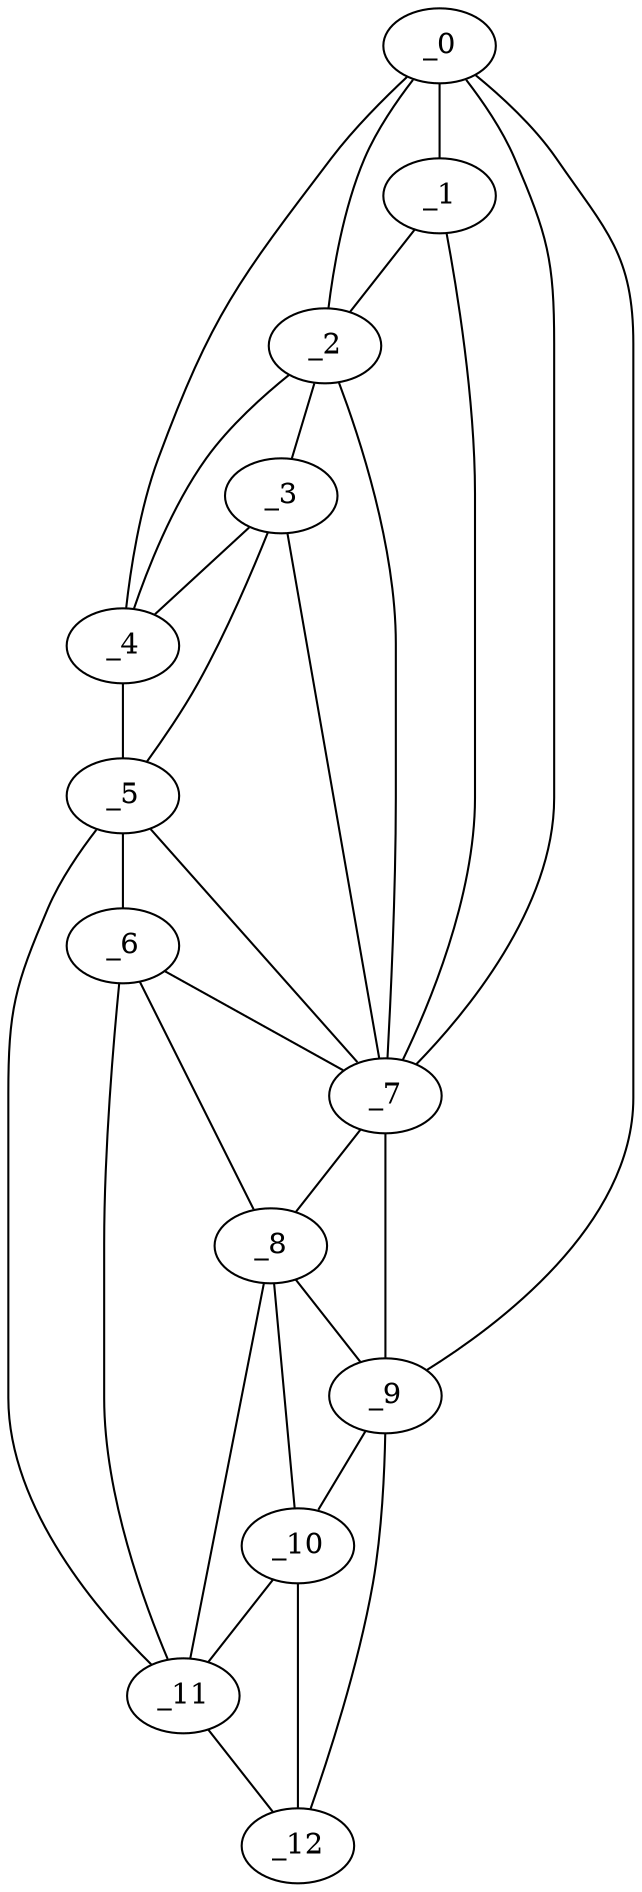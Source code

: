 graph "obj74__195.gxl" {
	_0	 [x=13,
		y=41];
	_1	 [x=17,
		y=42];
	_0 -- _1	 [valence=1];
	_2	 [x=25,
		y=45];
	_0 -- _2	 [valence=2];
	_4	 [x=35,
		y=49];
	_0 -- _4	 [valence=1];
	_7	 [x=84,
		y=30];
	_0 -- _7	 [valence=1];
	_9	 [x=100,
		y=19];
	_0 -- _9	 [valence=1];
	_1 -- _2	 [valence=2];
	_1 -- _7	 [valence=2];
	_3	 [x=28,
		y=46];
	_2 -- _3	 [valence=2];
	_2 -- _4	 [valence=1];
	_2 -- _7	 [valence=2];
	_3 -- _4	 [valence=2];
	_5	 [x=39,
		y=50];
	_3 -- _5	 [valence=2];
	_3 -- _7	 [valence=2];
	_4 -- _5	 [valence=1];
	_6	 [x=65,
		y=51];
	_5 -- _6	 [valence=2];
	_5 -- _7	 [valence=2];
	_11	 [x=110,
		y=57];
	_5 -- _11	 [valence=1];
	_6 -- _7	 [valence=2];
	_8	 [x=88,
		y=31];
	_6 -- _8	 [valence=2];
	_6 -- _11	 [valence=2];
	_7 -- _8	 [valence=2];
	_7 -- _9	 [valence=1];
	_8 -- _9	 [valence=1];
	_10	 [x=106,
		y=22];
	_8 -- _10	 [valence=2];
	_8 -- _11	 [valence=2];
	_9 -- _10	 [valence=2];
	_12	 [x=126,
		y=19];
	_9 -- _12	 [valence=1];
	_10 -- _11	 [valence=2];
	_10 -- _12	 [valence=2];
	_11 -- _12	 [valence=1];
}
